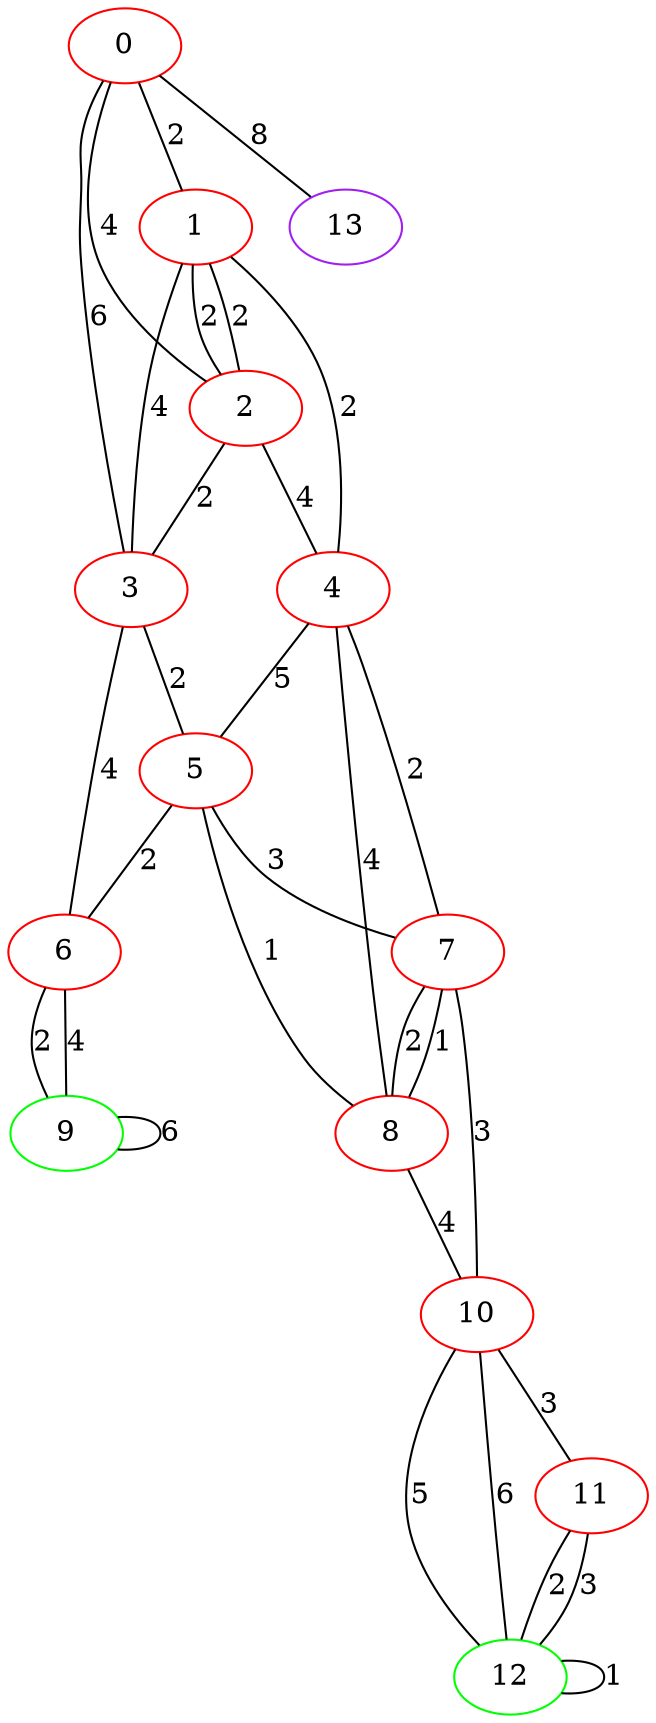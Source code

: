 graph "" {
0 [color=red, weight=1];
1 [color=red, weight=1];
2 [color=red, weight=1];
3 [color=red, weight=1];
4 [color=red, weight=1];
5 [color=red, weight=1];
6 [color=red, weight=1];
7 [color=red, weight=1];
8 [color=red, weight=1];
9 [color=green, weight=2];
10 [color=red, weight=1];
11 [color=red, weight=1];
12 [color=green, weight=2];
13 [color=purple, weight=4];
0 -- 1  [key=0, label=2];
0 -- 2  [key=0, label=4];
0 -- 3  [key=0, label=6];
0 -- 13  [key=0, label=8];
1 -- 2  [key=0, label=2];
1 -- 2  [key=1, label=2];
1 -- 3  [key=0, label=4];
1 -- 4  [key=0, label=2];
2 -- 3  [key=0, label=2];
2 -- 4  [key=0, label=4];
3 -- 5  [key=0, label=2];
3 -- 6  [key=0, label=4];
4 -- 8  [key=0, label=4];
4 -- 5  [key=0, label=5];
4 -- 7  [key=0, label=2];
5 -- 8  [key=0, label=1];
5 -- 6  [key=0, label=2];
5 -- 7  [key=0, label=3];
6 -- 9  [key=0, label=2];
6 -- 9  [key=1, label=4];
7 -- 8  [key=0, label=2];
7 -- 8  [key=1, label=1];
7 -- 10  [key=0, label=3];
8 -- 10  [key=0, label=4];
9 -- 9  [key=0, label=6];
10 -- 11  [key=0, label=3];
10 -- 12  [key=0, label=5];
10 -- 12  [key=1, label=6];
11 -- 12  [key=0, label=2];
11 -- 12  [key=1, label=3];
12 -- 12  [key=0, label=1];
}
